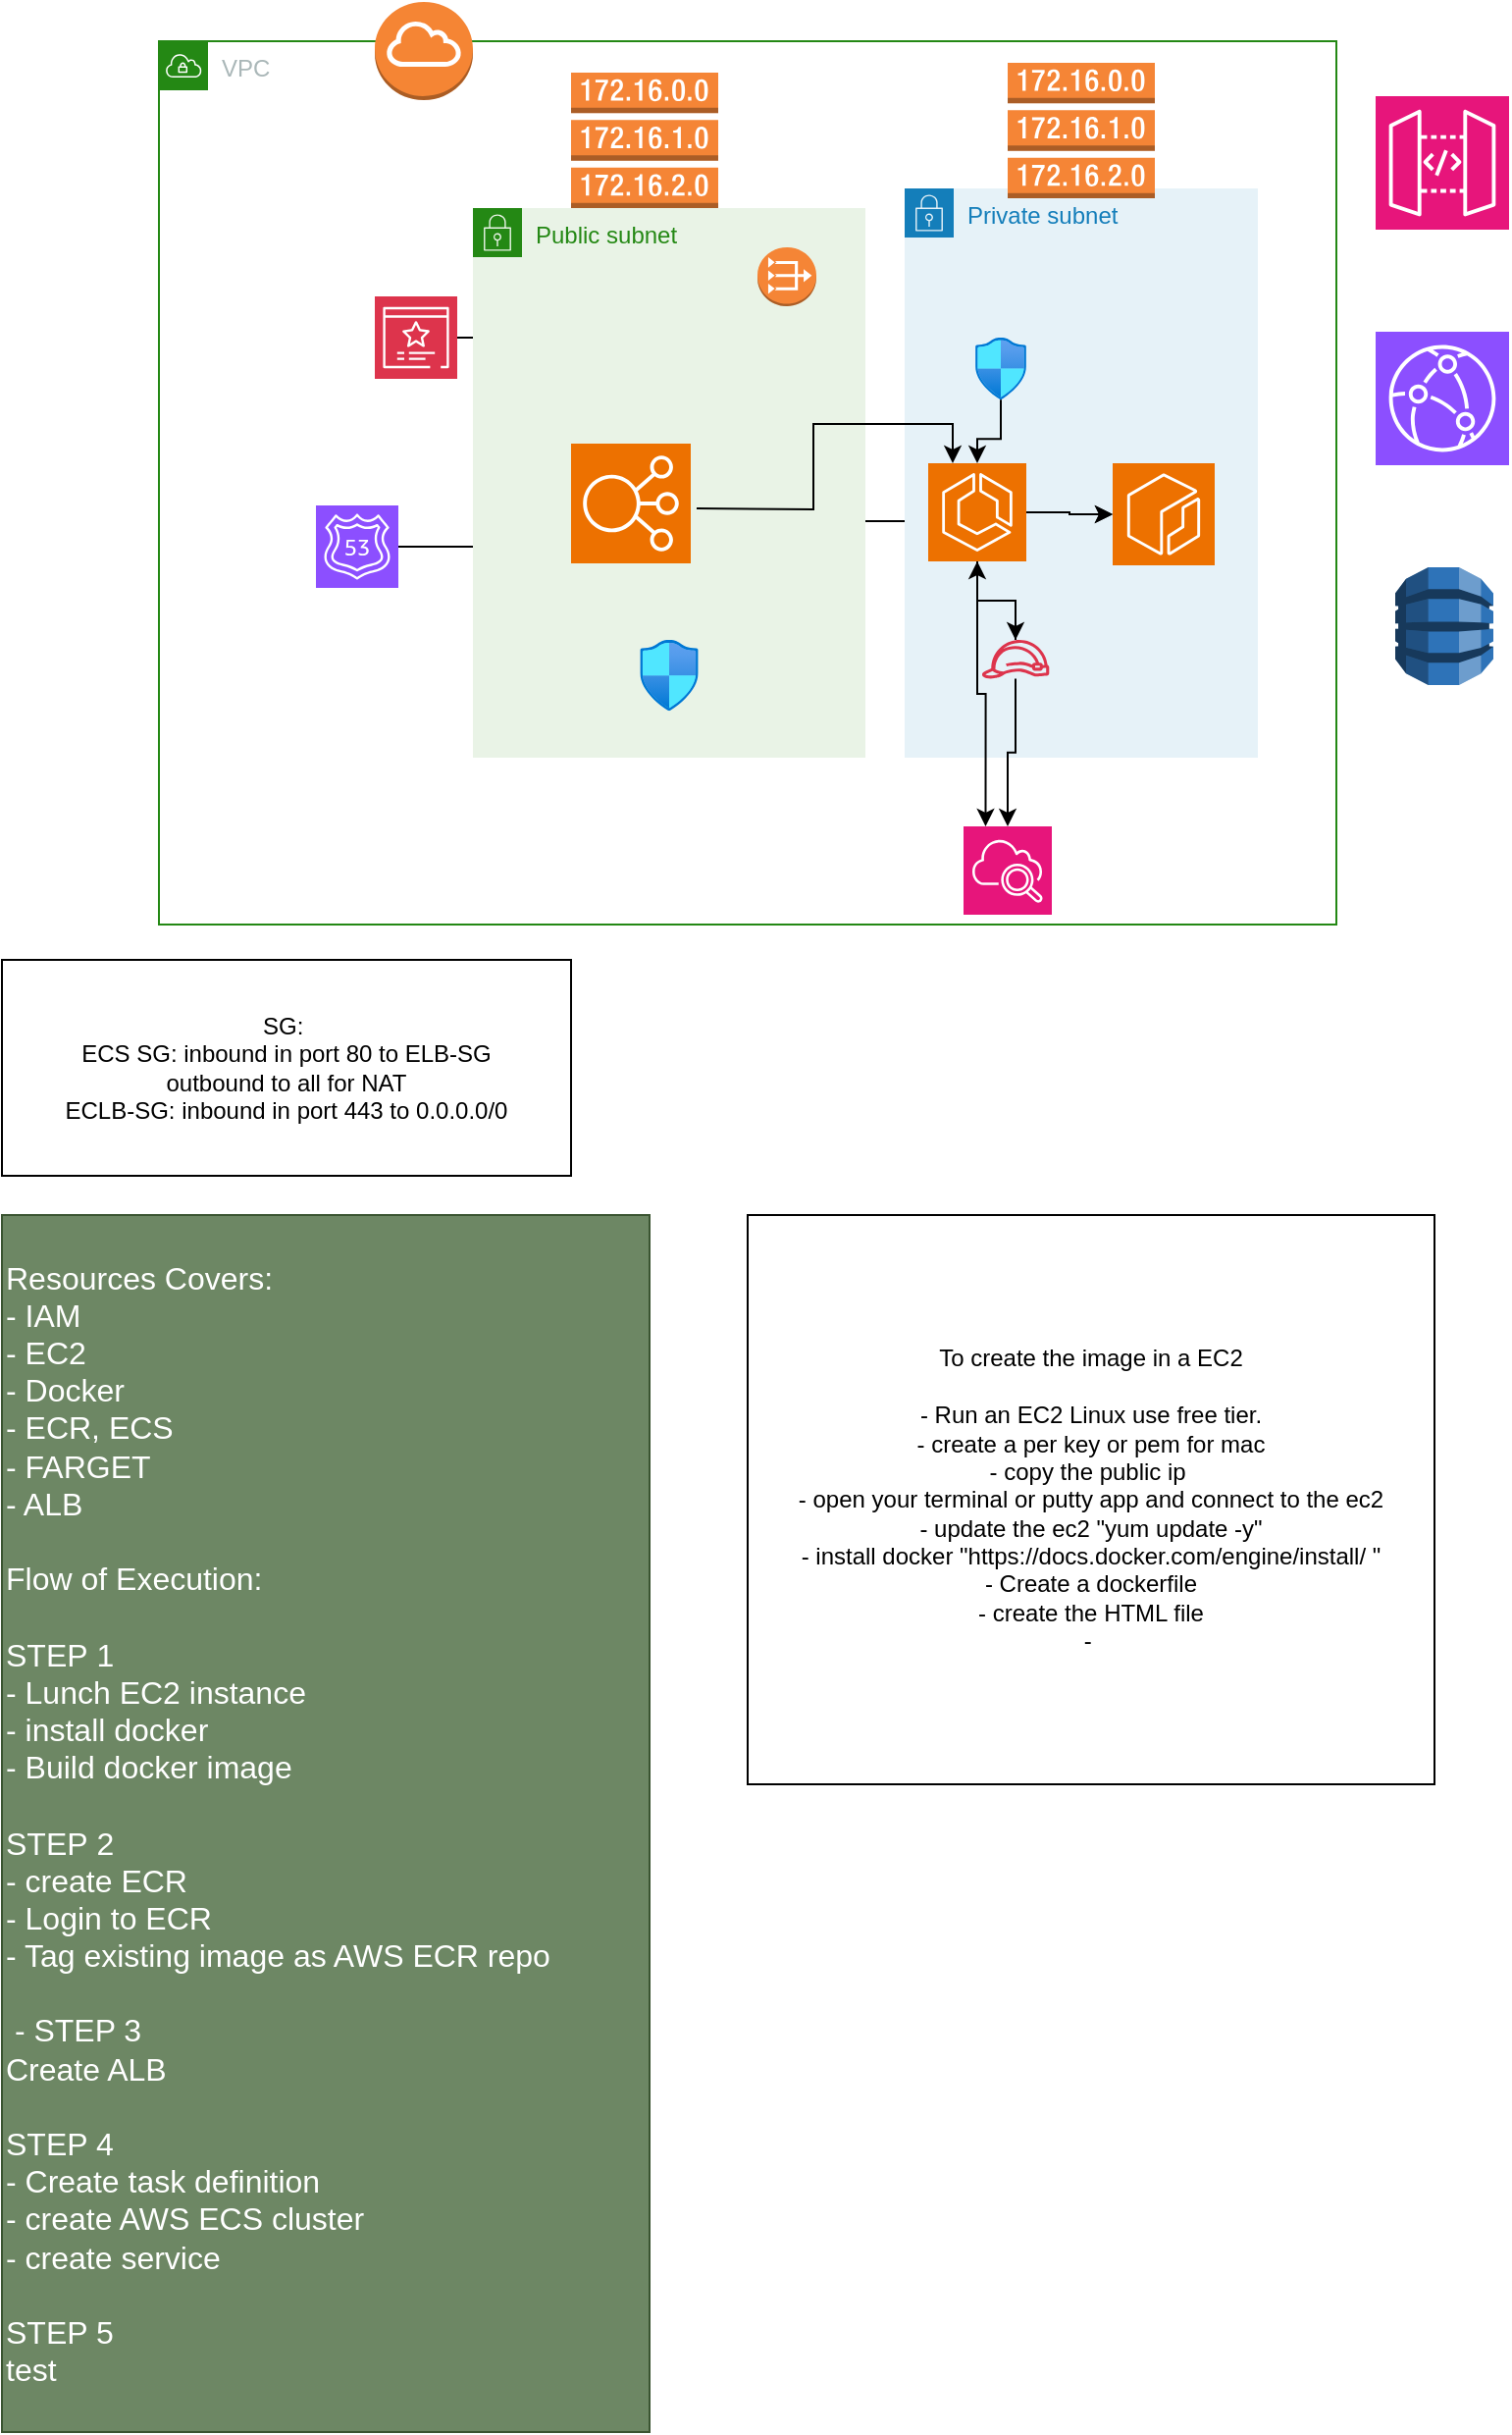 <mxfile version="22.0.3" type="device">
  <diagram name="Page-1" id="X6VmacwCfKvcx9u6NsAT">
    <mxGraphModel dx="1491" dy="1084" grid="1" gridSize="10" guides="1" tooltips="1" connect="1" arrows="1" fold="1" page="1" pageScale="1" pageWidth="827" pageHeight="1169" background="none" math="0" shadow="0">
      <root>
        <mxCell id="0" />
        <mxCell id="1" parent="0" />
        <mxCell id="pIWalTUhfEYIppOZ8HBM-3" style="edgeStyle=orthogonalEdgeStyle;rounded=0;orthogonalLoop=1;jettySize=auto;html=1;" edge="1" parent="1">
          <mxGeometry relative="1" as="geometry">
            <mxPoint x="484" y="486.5" as="targetPoint" />
            <mxPoint x="370.5" y="486.5" as="sourcePoint" />
          </mxGeometry>
        </mxCell>
        <mxCell id="pIWalTUhfEYIppOZ8HBM-16" style="edgeStyle=orthogonalEdgeStyle;rounded=0;orthogonalLoop=1;jettySize=auto;html=1;" edge="1" parent="1" source="pIWalTUhfEYIppOZ8HBM-15">
          <mxGeometry relative="1" as="geometry">
            <mxPoint x="322" y="540" as="targetPoint" />
            <Array as="points">
              <mxPoint x="322" y="585" />
              <mxPoint x="323" y="585" />
            </Array>
          </mxGeometry>
        </mxCell>
        <mxCell id="pIWalTUhfEYIppOZ8HBM-24" style="edgeStyle=orthogonalEdgeStyle;rounded=0;orthogonalLoop=1;jettySize=auto;html=1;" edge="1" parent="1" source="pIWalTUhfEYIppOZ8HBM-22">
          <mxGeometry relative="1" as="geometry">
            <mxPoint x="329" y="430" as="targetPoint" />
          </mxGeometry>
        </mxCell>
        <mxCell id="pIWalTUhfEYIppOZ8HBM-27" value="" style="sketch=0;points=[[0,0,0],[0.25,0,0],[0.5,0,0],[0.75,0,0],[1,0,0],[0,1,0],[0.25,1,0],[0.5,1,0],[0.75,1,0],[1,1,0],[0,0.25,0],[0,0.5,0],[0,0.75,0],[1,0.25,0],[1,0.5,0],[1,0.75,0]];outlineConnect=0;fontColor=#232F3E;fillColor=#E7157B;strokeColor=#ffffff;dashed=0;verticalLabelPosition=bottom;verticalAlign=top;align=center;html=1;fontSize=12;fontStyle=0;aspect=fixed;shape=mxgraph.aws4.resourceIcon;resIcon=mxgraph.aws4.api_gateway;" vertex="1" parent="1">
          <mxGeometry x="710" y="270" width="68" height="68" as="geometry" />
        </mxCell>
        <mxCell id="pIWalTUhfEYIppOZ8HBM-28" value="" style="sketch=0;points=[[0,0,0],[0.25,0,0],[0.5,0,0],[0.75,0,0],[1,0,0],[0,1,0],[0.25,1,0],[0.5,1,0],[0.75,1,0],[1,1,0],[0,0.25,0],[0,0.5,0],[0,0.75,0],[1,0.25,0],[1,0.5,0],[1,0.75,0]];outlineConnect=0;fontColor=#232F3E;fillColor=#8C4FFF;strokeColor=#ffffff;dashed=0;verticalLabelPosition=bottom;verticalAlign=top;align=center;html=1;fontSize=12;fontStyle=0;aspect=fixed;shape=mxgraph.aws4.resourceIcon;resIcon=mxgraph.aws4.cloudfront;" vertex="1" parent="1">
          <mxGeometry x="710" y="390" width="68" height="68" as="geometry" />
        </mxCell>
        <mxCell id="pIWalTUhfEYIppOZ8HBM-32" style="edgeStyle=orthogonalEdgeStyle;rounded=0;orthogonalLoop=1;jettySize=auto;html=1;" edge="1" parent="1" source="pIWalTUhfEYIppOZ8HBM-29" target="pIWalTUhfEYIppOZ8HBM-31">
          <mxGeometry relative="1" as="geometry" />
        </mxCell>
        <mxCell id="pIWalTUhfEYIppOZ8HBM-38" value="VPC" style="points=[[0,0],[0.25,0],[0.5,0],[0.75,0],[1,0],[1,0.25],[1,0.5],[1,0.75],[1,1],[0.75,1],[0.5,1],[0.25,1],[0,1],[0,0.75],[0,0.5],[0,0.25]];outlineConnect=0;gradientColor=none;html=1;whiteSpace=wrap;fontSize=12;fontStyle=0;container=1;pointerEvents=0;collapsible=0;recursiveResize=0;shape=mxgraph.aws4.group;grIcon=mxgraph.aws4.group_vpc;strokeColor=#248814;fillColor=none;verticalAlign=top;align=left;spacingLeft=30;fontColor=#AAB7B8;dashed=0;" vertex="1" parent="1">
          <mxGeometry x="90" y="242" width="600" height="450" as="geometry" />
        </mxCell>
        <mxCell id="pIWalTUhfEYIppOZ8HBM-43" value="Public subnet" style="points=[[0,0],[0.25,0],[0.5,0],[0.75,0],[1,0],[1,0.25],[1,0.5],[1,0.75],[1,1],[0.75,1],[0.5,1],[0.25,1],[0,1],[0,0.75],[0,0.5],[0,0.25]];outlineConnect=0;gradientColor=none;html=1;whiteSpace=wrap;fontSize=12;fontStyle=0;container=1;pointerEvents=0;collapsible=0;recursiveResize=0;shape=mxgraph.aws4.group;grIcon=mxgraph.aws4.group_security_group;grStroke=0;strokeColor=#248814;fillColor=#E9F3E6;verticalAlign=top;align=left;spacingLeft=30;fontColor=#248814;dashed=0;labelBackgroundColor=none;" vertex="1" parent="pIWalTUhfEYIppOZ8HBM-38">
          <mxGeometry x="160" y="85" width="200" height="280" as="geometry" />
        </mxCell>
        <mxCell id="pIWalTUhfEYIppOZ8HBM-46" value="" style="outlineConnect=0;dashed=0;verticalLabelPosition=bottom;verticalAlign=top;align=center;html=1;shape=mxgraph.aws3.vpc_nat_gateway;fillColor=#F58536;gradientColor=none;" vertex="1" parent="pIWalTUhfEYIppOZ8HBM-43">
          <mxGeometry x="145" y="20" width="30" height="30" as="geometry" />
        </mxCell>
        <mxCell id="pIWalTUhfEYIppOZ8HBM-15" value="" style="image;aspect=fixed;html=1;points=[];align=center;fontSize=12;image=img/lib/azure2/networking/Network_Security_Groups.svg;" vertex="1" parent="pIWalTUhfEYIppOZ8HBM-43">
          <mxGeometry x="85.12" y="220" width="29.76" height="36.14" as="geometry" />
        </mxCell>
        <mxCell id="pIWalTUhfEYIppOZ8HBM-41" value="" style="outlineConnect=0;dashed=0;verticalLabelPosition=bottom;verticalAlign=top;align=center;html=1;shape=mxgraph.aws3.route_table;fillColor=#F58536;gradientColor=none;" vertex="1" parent="pIWalTUhfEYIppOZ8HBM-38">
          <mxGeometry x="210" y="16" width="75" height="69" as="geometry" />
        </mxCell>
        <mxCell id="pIWalTUhfEYIppOZ8HBM-44" value="Private subnet" style="points=[[0,0],[0.25,0],[0.5,0],[0.75,0],[1,0],[1,0.25],[1,0.5],[1,0.75],[1,1],[0.75,1],[0.5,1],[0.25,1],[0,1],[0,0.75],[0,0.5],[0,0.25]];outlineConnect=0;gradientColor=none;html=1;whiteSpace=wrap;fontSize=12;fontStyle=0;container=1;pointerEvents=0;collapsible=0;recursiveResize=0;shape=mxgraph.aws4.group;grIcon=mxgraph.aws4.group_security_group;grStroke=0;strokeColor=#147EBA;fillColor=#E6F2F8;verticalAlign=top;align=left;spacingLeft=30;fontColor=#147EBA;dashed=0;" vertex="1" parent="pIWalTUhfEYIppOZ8HBM-38">
          <mxGeometry x="380" y="75" width="180" height="290" as="geometry" />
        </mxCell>
        <mxCell id="pIWalTUhfEYIppOZ8HBM-8" value="" style="image;aspect=fixed;html=1;points=[];align=center;fontSize=12;image=img/lib/azure2/networking/Network_Security_Groups.svg;" vertex="1" parent="pIWalTUhfEYIppOZ8HBM-44">
          <mxGeometry x="36" y="76" width="26" height="31.57" as="geometry" />
        </mxCell>
        <mxCell id="pIWalTUhfEYIppOZ8HBM-5" value="" style="sketch=0;points=[[0,0,0],[0.25,0,0],[0.5,0,0],[0.75,0,0],[1,0,0],[0,1,0],[0.25,1,0],[0.5,1,0],[0.75,1,0],[1,1,0],[0,0.25,0],[0,0.5,0],[0,0.75,0],[1,0.25,0],[1,0.5,0],[1,0.75,0]];outlineConnect=0;fontColor=#232F3E;fillColor=#ED7100;strokeColor=#ffffff;dashed=0;verticalLabelPosition=bottom;verticalAlign=top;align=center;html=1;fontSize=12;fontStyle=0;aspect=fixed;shape=mxgraph.aws4.resourceIcon;resIcon=mxgraph.aws4.ecr;" vertex="1" parent="pIWalTUhfEYIppOZ8HBM-44">
          <mxGeometry x="106" y="140" width="52" height="52" as="geometry" />
        </mxCell>
        <mxCell id="pIWalTUhfEYIppOZ8HBM-33" value="" style="sketch=0;outlineConnect=0;fontColor=#232F3E;gradientColor=none;fillColor=#DD344C;strokeColor=none;dashed=0;verticalLabelPosition=bottom;verticalAlign=top;align=center;html=1;fontSize=12;fontStyle=0;aspect=fixed;pointerEvents=1;shape=mxgraph.aws4.role;" vertex="1" parent="pIWalTUhfEYIppOZ8HBM-44">
          <mxGeometry x="39.09" y="230" width="34.91" height="19.69" as="geometry" />
        </mxCell>
        <mxCell id="pIWalTUhfEYIppOZ8HBM-1" value="" style="sketch=0;points=[[0,0,0],[0.25,0,0],[0.5,0,0],[0.75,0,0],[1,0,0],[0,1,0],[0.25,1,0],[0.5,1,0],[0.75,1,0],[1,1,0],[0,0.25,0],[0,0.5,0],[0,0.75,0],[1,0.25,0],[1,0.5,0],[1,0.75,0]];outlineConnect=0;fontColor=#232F3E;fillColor=#ED7100;strokeColor=#ffffff;dashed=0;verticalLabelPosition=bottom;verticalAlign=top;align=center;html=1;fontSize=12;fontStyle=0;aspect=fixed;shape=mxgraph.aws4.resourceIcon;resIcon=mxgraph.aws4.ecs;" vertex="1" parent="pIWalTUhfEYIppOZ8HBM-44">
          <mxGeometry x="12" y="140" width="50" height="50" as="geometry" />
        </mxCell>
        <mxCell id="pIWalTUhfEYIppOZ8HBM-14" style="edgeStyle=orthogonalEdgeStyle;rounded=0;orthogonalLoop=1;jettySize=auto;html=1;" edge="1" parent="pIWalTUhfEYIppOZ8HBM-44" source="pIWalTUhfEYIppOZ8HBM-8" target="pIWalTUhfEYIppOZ8HBM-1">
          <mxGeometry relative="1" as="geometry" />
        </mxCell>
        <mxCell id="pIWalTUhfEYIppOZ8HBM-34" style="edgeStyle=orthogonalEdgeStyle;rounded=0;orthogonalLoop=1;jettySize=auto;html=1;" edge="1" parent="pIWalTUhfEYIppOZ8HBM-44" source="pIWalTUhfEYIppOZ8HBM-33" target="pIWalTUhfEYIppOZ8HBM-1">
          <mxGeometry relative="1" as="geometry" />
        </mxCell>
        <mxCell id="pIWalTUhfEYIppOZ8HBM-48" style="edgeStyle=orthogonalEdgeStyle;rounded=0;orthogonalLoop=1;jettySize=auto;html=1;" edge="1" parent="pIWalTUhfEYIppOZ8HBM-44" source="pIWalTUhfEYIppOZ8HBM-1" target="pIWalTUhfEYIppOZ8HBM-5">
          <mxGeometry relative="1" as="geometry" />
        </mxCell>
        <mxCell id="pIWalTUhfEYIppOZ8HBM-6" style="edgeStyle=orthogonalEdgeStyle;rounded=0;orthogonalLoop=1;jettySize=auto;html=1;exitX=1;exitY=0.5;exitDx=0;exitDy=0;exitPerimeter=0;entryX=0;entryY=0.5;entryDx=0;entryDy=0;entryPerimeter=0;" edge="1" parent="pIWalTUhfEYIppOZ8HBM-44" source="pIWalTUhfEYIppOZ8HBM-1" target="pIWalTUhfEYIppOZ8HBM-5">
          <mxGeometry relative="1" as="geometry" />
        </mxCell>
        <mxCell id="pIWalTUhfEYIppOZ8HBM-57" value="" style="edgeStyle=orthogonalEdgeStyle;rounded=0;orthogonalLoop=1;jettySize=auto;html=1;" edge="1" parent="pIWalTUhfEYIppOZ8HBM-44" source="pIWalTUhfEYIppOZ8HBM-1" target="pIWalTUhfEYIppOZ8HBM-33">
          <mxGeometry relative="1" as="geometry">
            <mxPoint x="-7" y="196" as="sourcePoint" />
            <mxPoint x="-74" y="378" as="targetPoint" />
          </mxGeometry>
        </mxCell>
        <mxCell id="pIWalTUhfEYIppOZ8HBM-45" value="" style="outlineConnect=0;dashed=0;verticalLabelPosition=bottom;verticalAlign=top;align=center;html=1;shape=mxgraph.aws3.route_table;fillColor=#F58536;gradientColor=none;" vertex="1" parent="pIWalTUhfEYIppOZ8HBM-38">
          <mxGeometry x="432.5" y="11" width="75" height="69" as="geometry" />
        </mxCell>
        <mxCell id="pIWalTUhfEYIppOZ8HBM-17" value="" style="sketch=0;points=[[0,0,0],[0.25,0,0],[0.5,0,0],[0.75,0,0],[1,0,0],[0,1,0],[0.25,1,0],[0.5,1,0],[0.75,1,0],[1,1,0],[0,0.25,0],[0,0.5,0],[0,0.75,0],[1,0.25,0],[1,0.5,0],[1,0.75,0]];points=[[0,0,0],[0.25,0,0],[0.5,0,0],[0.75,0,0],[1,0,0],[0,1,0],[0.25,1,0],[0.5,1,0],[0.75,1,0],[1,1,0],[0,0.25,0],[0,0.5,0],[0,0.75,0],[1,0.25,0],[1,0.5,0],[1,0.75,0]];outlineConnect=0;fontColor=#232F3E;fillColor=#E7157B;strokeColor=#ffffff;dashed=0;verticalLabelPosition=bottom;verticalAlign=top;align=center;html=1;fontSize=12;fontStyle=0;aspect=fixed;shape=mxgraph.aws4.resourceIcon;resIcon=mxgraph.aws4.cloudwatch_2;" vertex="1" parent="pIWalTUhfEYIppOZ8HBM-38">
          <mxGeometry x="410" y="400" width="45" height="45" as="geometry" />
        </mxCell>
        <mxCell id="pIWalTUhfEYIppOZ8HBM-18" style="edgeStyle=orthogonalEdgeStyle;rounded=0;orthogonalLoop=1;jettySize=auto;html=1;" edge="1" parent="pIWalTUhfEYIppOZ8HBM-38" source="pIWalTUhfEYIppOZ8HBM-33" target="pIWalTUhfEYIppOZ8HBM-17">
          <mxGeometry relative="1" as="geometry" />
        </mxCell>
        <mxCell id="pIWalTUhfEYIppOZ8HBM-22" value="" style="sketch=0;points=[[0,0,0],[0.25,0,0],[0.5,0,0],[0.75,0,0],[1,0,0],[0,1,0],[0.25,1,0],[0.5,1,0],[0.75,1,0],[1,1,0],[0,0.25,0],[0,0.5,0],[0,0.75,0],[1,0.25,0],[1,0.5,0],[1,0.75,0]];outlineConnect=0;fontColor=#232F3E;fillColor=#DD344C;strokeColor=#ffffff;dashed=0;verticalLabelPosition=bottom;verticalAlign=top;align=center;html=1;fontSize=12;fontStyle=0;aspect=fixed;shape=mxgraph.aws4.resourceIcon;resIcon=mxgraph.aws4.certificate_manager_3;" vertex="1" parent="pIWalTUhfEYIppOZ8HBM-38">
          <mxGeometry x="110" y="130" width="42" height="42" as="geometry" />
        </mxCell>
        <mxCell id="pIWalTUhfEYIppOZ8HBM-29" value="" style="sketch=0;points=[[0,0,0],[0.25,0,0],[0.5,0,0],[0.75,0,0],[1,0,0],[0,1,0],[0.25,1,0],[0.5,1,0],[0.75,1,0],[1,1,0],[0,0.25,0],[0,0.5,0],[0,0.75,0],[1,0.25,0],[1,0.5,0],[1,0.75,0]];outlineConnect=0;fontColor=#232F3E;fillColor=#8C4FFF;strokeColor=#ffffff;dashed=0;verticalLabelPosition=bottom;verticalAlign=top;align=center;html=1;fontSize=12;fontStyle=0;aspect=fixed;shape=mxgraph.aws4.resourceIcon;resIcon=mxgraph.aws4.route_53;" vertex="1" parent="pIWalTUhfEYIppOZ8HBM-38">
          <mxGeometry x="80" y="236.5" width="42" height="42" as="geometry" />
        </mxCell>
        <mxCell id="pIWalTUhfEYIppOZ8HBM-19" style="edgeStyle=orthogonalEdgeStyle;rounded=0;orthogonalLoop=1;jettySize=auto;html=1;entryX=0.25;entryY=0;entryDx=0;entryDy=0;entryPerimeter=0;" edge="1" parent="pIWalTUhfEYIppOZ8HBM-38" source="pIWalTUhfEYIppOZ8HBM-1" target="pIWalTUhfEYIppOZ8HBM-17">
          <mxGeometry relative="1" as="geometry">
            <mxPoint x="274" y="238" as="sourcePoint" />
          </mxGeometry>
        </mxCell>
        <mxCell id="pIWalTUhfEYIppOZ8HBM-42" value="" style="outlineConnect=0;dashed=0;verticalLabelPosition=bottom;verticalAlign=top;align=center;html=1;shape=mxgraph.aws3.internet_gateway;fillColor=#F58534;gradientColor=none;" vertex="1" parent="pIWalTUhfEYIppOZ8HBM-38">
          <mxGeometry x="110" y="-20" width="50" height="50" as="geometry" />
        </mxCell>
        <mxCell id="pIWalTUhfEYIppOZ8HBM-31" value="" style="sketch=0;points=[[0,0,0],[0.25,0,0],[0.5,0,0],[0.75,0,0],[1,0,0],[0,1,0],[0.25,1,0],[0.5,1,0],[0.75,1,0],[1,1,0],[0,0.25,0],[0,0.5,0],[0,0.75,0],[1,0.25,0],[1,0.5,0],[1,0.75,0]];outlineConnect=0;fontColor=#232F3E;fillColor=#ED7100;strokeColor=#ffffff;dashed=0;verticalLabelPosition=bottom;verticalAlign=top;align=center;html=1;fontSize=12;fontStyle=0;aspect=fixed;shape=mxgraph.aws4.resourceIcon;resIcon=mxgraph.aws4.elastic_load_balancing;" vertex="1" parent="1">
          <mxGeometry x="300" y="447" width="61" height="61" as="geometry" />
        </mxCell>
        <mxCell id="pIWalTUhfEYIppOZ8HBM-47" value="" style="outlineConnect=0;dashed=0;verticalLabelPosition=bottom;verticalAlign=top;align=center;html=1;shape=mxgraph.aws3.dynamo_db;fillColor=#2E73B8;gradientColor=none;" vertex="1" parent="1">
          <mxGeometry x="720" y="510" width="50" height="60" as="geometry" />
        </mxCell>
        <mxCell id="pIWalTUhfEYIppOZ8HBM-51" value="SG:&amp;nbsp;&lt;br&gt;ECS SG: inbound in port 80 to ELB-SG&lt;br&gt;outbound to all for NAT&lt;br&gt;ECLB-SG: inbound in port 443 to 0.0.0.0/0" style="whiteSpace=wrap;html=1;" vertex="1" parent="1">
          <mxGeometry x="10" y="710" width="290" height="110" as="geometry" />
        </mxCell>
        <mxCell id="pIWalTUhfEYIppOZ8HBM-53" value="Resources Covers:&lt;br style=&quot;font-size: 16px;&quot;&gt;- IAM&lt;br&gt;- EC2&lt;br&gt;- Docker&lt;br&gt;- ECR, ECS&lt;br&gt;- FARGET&lt;br&gt;- ALB&amp;nbsp;&lt;br style=&quot;font-size: 16px;&quot;&gt;&lt;br&gt;Flow of Execution:&lt;br style=&quot;font-size: 16px;&quot;&gt;&lt;br style=&quot;font-size: 16px;&quot;&gt;STEP&amp;nbsp;1&lt;br style=&quot;font-size: 16px;&quot;&gt;- Lunch EC2 instance&lt;br style=&quot;font-size: 16px;&quot;&gt;- install docker&lt;br style=&quot;font-size: 16px;&quot;&gt;- Build docker image&lt;br style=&quot;font-size: 16px;&quot;&gt;&lt;br style=&quot;font-size: 16px;&quot;&gt;STEP&amp;nbsp;2&lt;br style=&quot;font-size: 16px;&quot;&gt;- create ECR&lt;br style=&quot;font-size: 16px;&quot;&gt;- Login to ECR&lt;br style=&quot;font-size: 16px;&quot;&gt;- Tag existing image as AWS ECR repo&lt;br style=&quot;font-size: 16px;&quot;&gt;&lt;br style=&quot;font-size: 16px;&quot;&gt;&amp;nbsp;- STEP 3&lt;br style=&quot;font-size: 16px;&quot;&gt;Create ALB&lt;br style=&quot;font-size: 16px;&quot;&gt;&lt;br style=&quot;font-size: 16px;&quot;&gt;STEP 4&lt;br style=&quot;font-size: 16px;&quot;&gt;- Create task definition&lt;br style=&quot;font-size: 16px;&quot;&gt;- create AWS ECS cluster&lt;br style=&quot;font-size: 16px;&quot;&gt;- create service&lt;br style=&quot;font-size: 16px;&quot;&gt;&lt;br style=&quot;font-size: 16px;&quot;&gt;STEP 5&amp;nbsp;&lt;br style=&quot;font-size: 16px;&quot;&gt;test&amp;nbsp;" style="whiteSpace=wrap;html=1;direction=south;fillColor=#6d8764;fontColor=#ffffff;strokeColor=#3A5431;gradientColor=none;imageAlign=center;align=left;fontSize=16;" vertex="1" parent="1">
          <mxGeometry x="10" y="840" width="330" height="620" as="geometry" />
        </mxCell>
        <mxCell id="pIWalTUhfEYIppOZ8HBM-64" value="" style="edgeStyle=orthogonalEdgeStyle;rounded=0;orthogonalLoop=1;jettySize=auto;html=1;entryX=0.25;entryY=0;entryDx=0;entryDy=0;entryPerimeter=0;" edge="1" parent="1" target="pIWalTUhfEYIppOZ8HBM-1">
          <mxGeometry relative="1" as="geometry">
            <mxPoint x="364" y="480" as="sourcePoint" />
            <mxPoint x="511" y="642" as="targetPoint" />
          </mxGeometry>
        </mxCell>
        <mxCell id="pIWalTUhfEYIppOZ8HBM-66" value="To create the image in a EC2&lt;br&gt;&lt;br&gt;- Run an EC2 Linux use free tier.&lt;br&gt;- create a per key or pem for mac&lt;br&gt;- copy the public ip&amp;nbsp;&lt;br&gt;- open your terminal or putty app and connect to the ec2&lt;br&gt;- update the ec2 &quot;yum update -y&quot;&lt;br&gt;- install docker &quot;https://docs.docker.com/engine/install/ &quot;&lt;br&gt;- Create a dockerfile&lt;br&gt;- create the HTML file&lt;br&gt;-&amp;nbsp;" style="whiteSpace=wrap;html=1;" vertex="1" parent="1">
          <mxGeometry x="390" y="840" width="350" height="290" as="geometry" />
        </mxCell>
      </root>
    </mxGraphModel>
  </diagram>
</mxfile>
